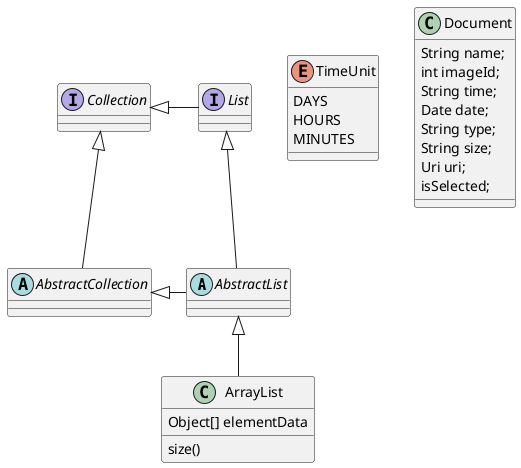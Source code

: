 @startuml
'https://plantuml.com/class-diagram

abstract class AbstractList
abstract AbstractCollection
interface List
interface Collection

List <|-- AbstractList
Collection <|-- AbstractCollection

Collection <|- List
AbstractCollection <|- AbstractList
AbstractList <|-- ArrayList

class ArrayList {
Object[] elementData
size()
}

enum TimeUnit {
DAYS
HOURS
MINUTES
}

class Document {
String name;
int imageId;
String time;
Date date;
String type;
String size;
Uri uri;
isSelected;
}


@enduml